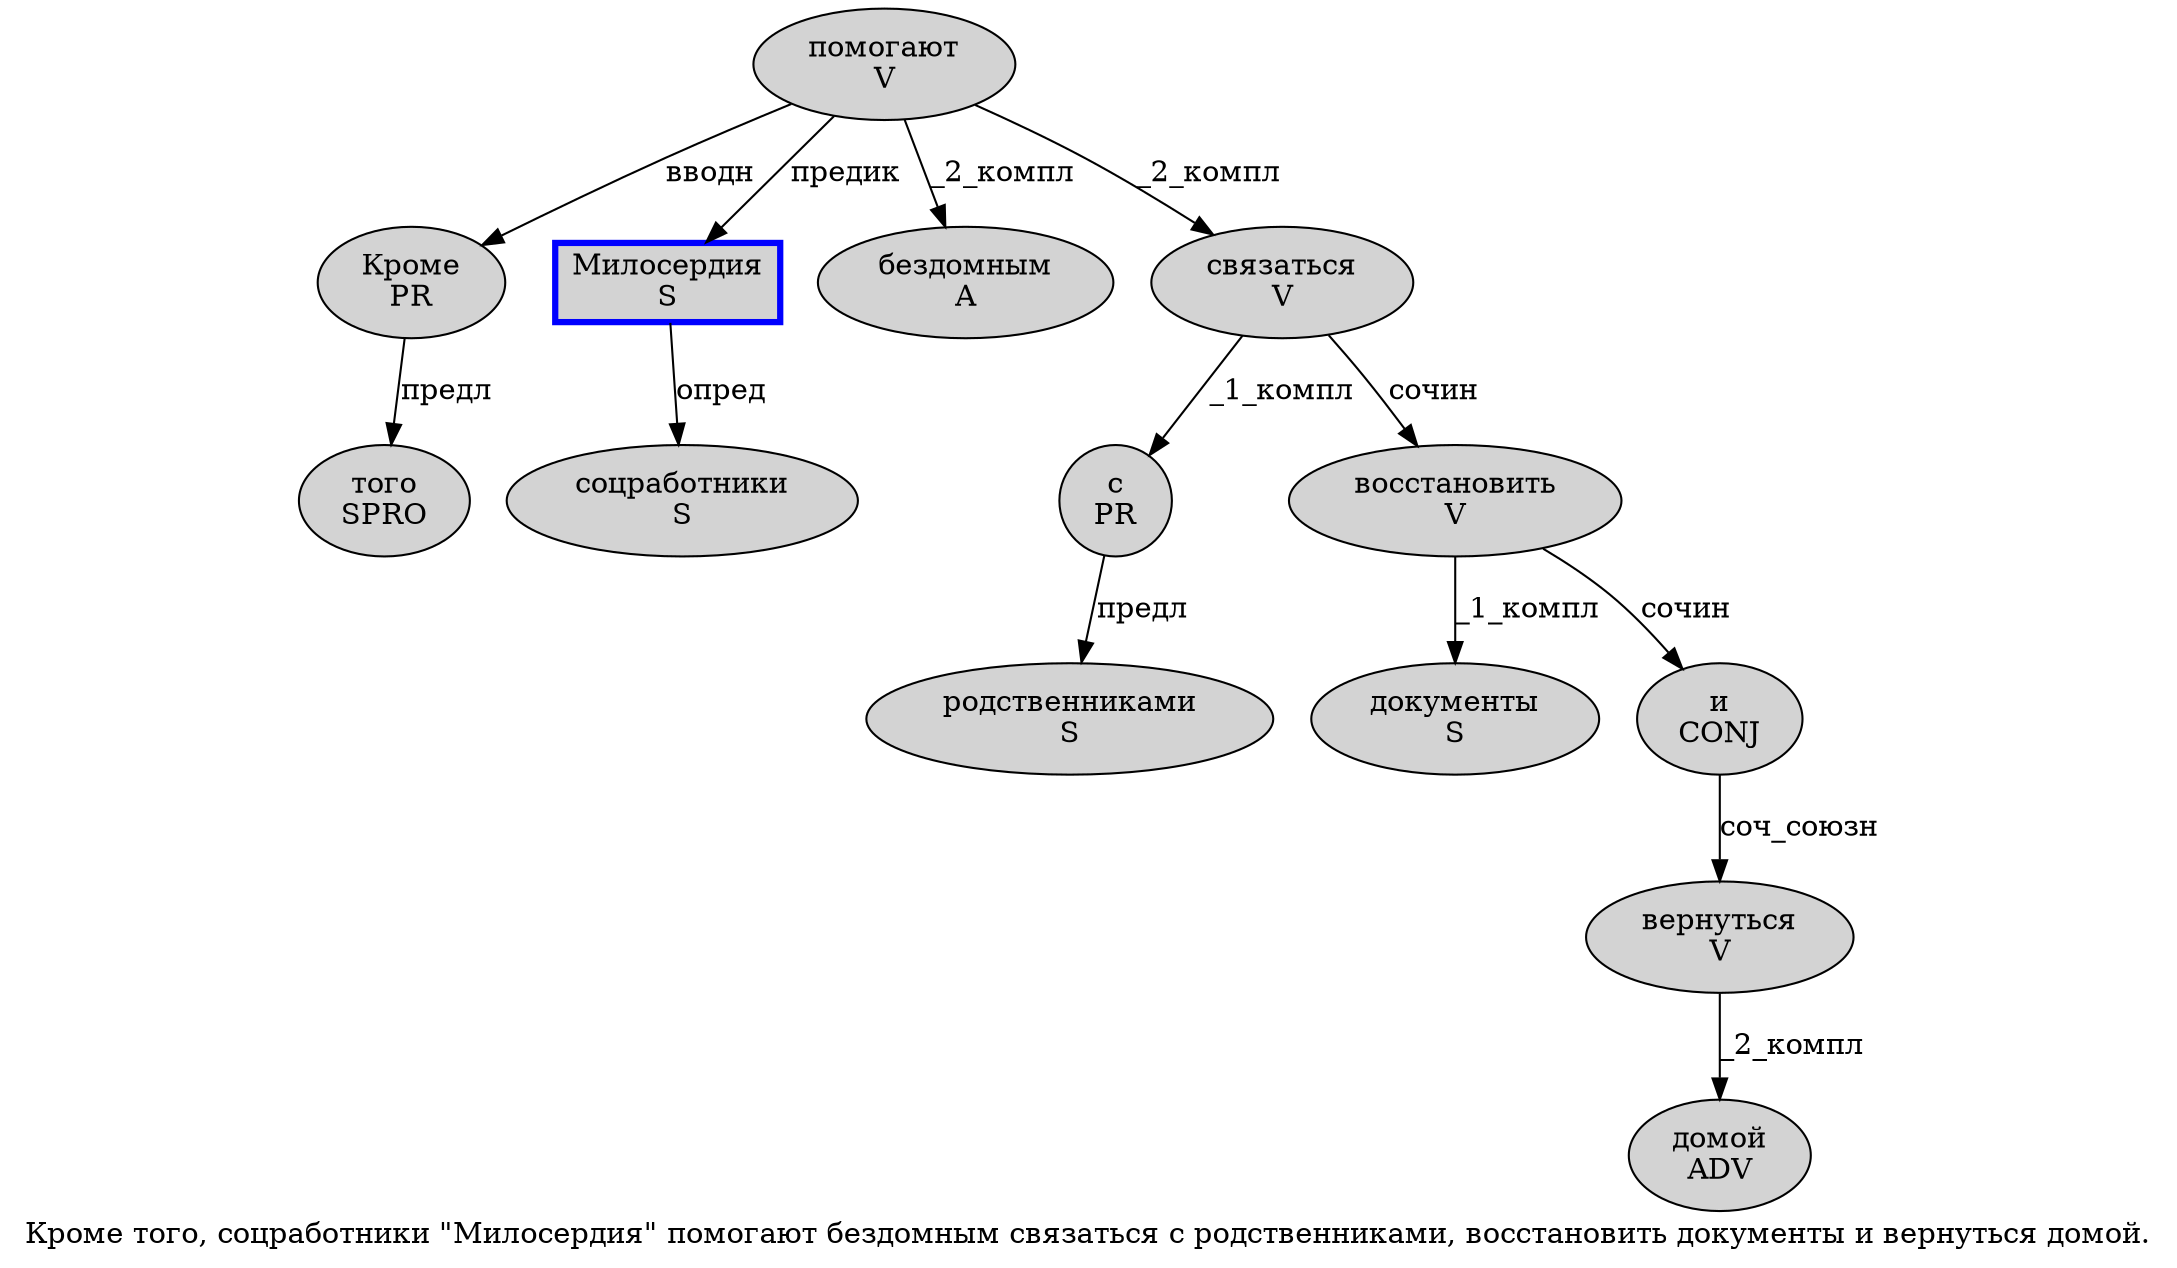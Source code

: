 digraph SENTENCE_1306 {
	graph [label="Кроме того, соцработники \"Милосердия\" помогают бездомным связаться с родственниками, восстановить документы и вернуться домой."]
	node [style=filled]
		0 [label="Кроме
PR" color="" fillcolor=lightgray penwidth=1 shape=ellipse]
		1 [label="того
SPRO" color="" fillcolor=lightgray penwidth=1 shape=ellipse]
		3 [label="соцработники
S" color="" fillcolor=lightgray penwidth=1 shape=ellipse]
		5 [label="Милосердия
S" color=blue fillcolor=lightgray penwidth=3 shape=box]
		7 [label="помогают
V" color="" fillcolor=lightgray penwidth=1 shape=ellipse]
		8 [label="бездомным
A" color="" fillcolor=lightgray penwidth=1 shape=ellipse]
		9 [label="связаться
V" color="" fillcolor=lightgray penwidth=1 shape=ellipse]
		10 [label="с
PR" color="" fillcolor=lightgray penwidth=1 shape=ellipse]
		11 [label="родственниками
S" color="" fillcolor=lightgray penwidth=1 shape=ellipse]
		13 [label="восстановить
V" color="" fillcolor=lightgray penwidth=1 shape=ellipse]
		14 [label="документы
S" color="" fillcolor=lightgray penwidth=1 shape=ellipse]
		15 [label="и
CONJ" color="" fillcolor=lightgray penwidth=1 shape=ellipse]
		16 [label="вернуться
V" color="" fillcolor=lightgray penwidth=1 shape=ellipse]
		17 [label="домой
ADV" color="" fillcolor=lightgray penwidth=1 shape=ellipse]
			0 -> 1 [label="предл"]
			13 -> 14 [label="_1_компл"]
			13 -> 15 [label="сочин"]
			15 -> 16 [label="соч_союзн"]
			9 -> 10 [label="_1_компл"]
			9 -> 13 [label="сочин"]
			7 -> 0 [label="вводн"]
			7 -> 5 [label="предик"]
			7 -> 8 [label="_2_компл"]
			7 -> 9 [label="_2_компл"]
			5 -> 3 [label="опред"]
			10 -> 11 [label="предл"]
			16 -> 17 [label="_2_компл"]
}